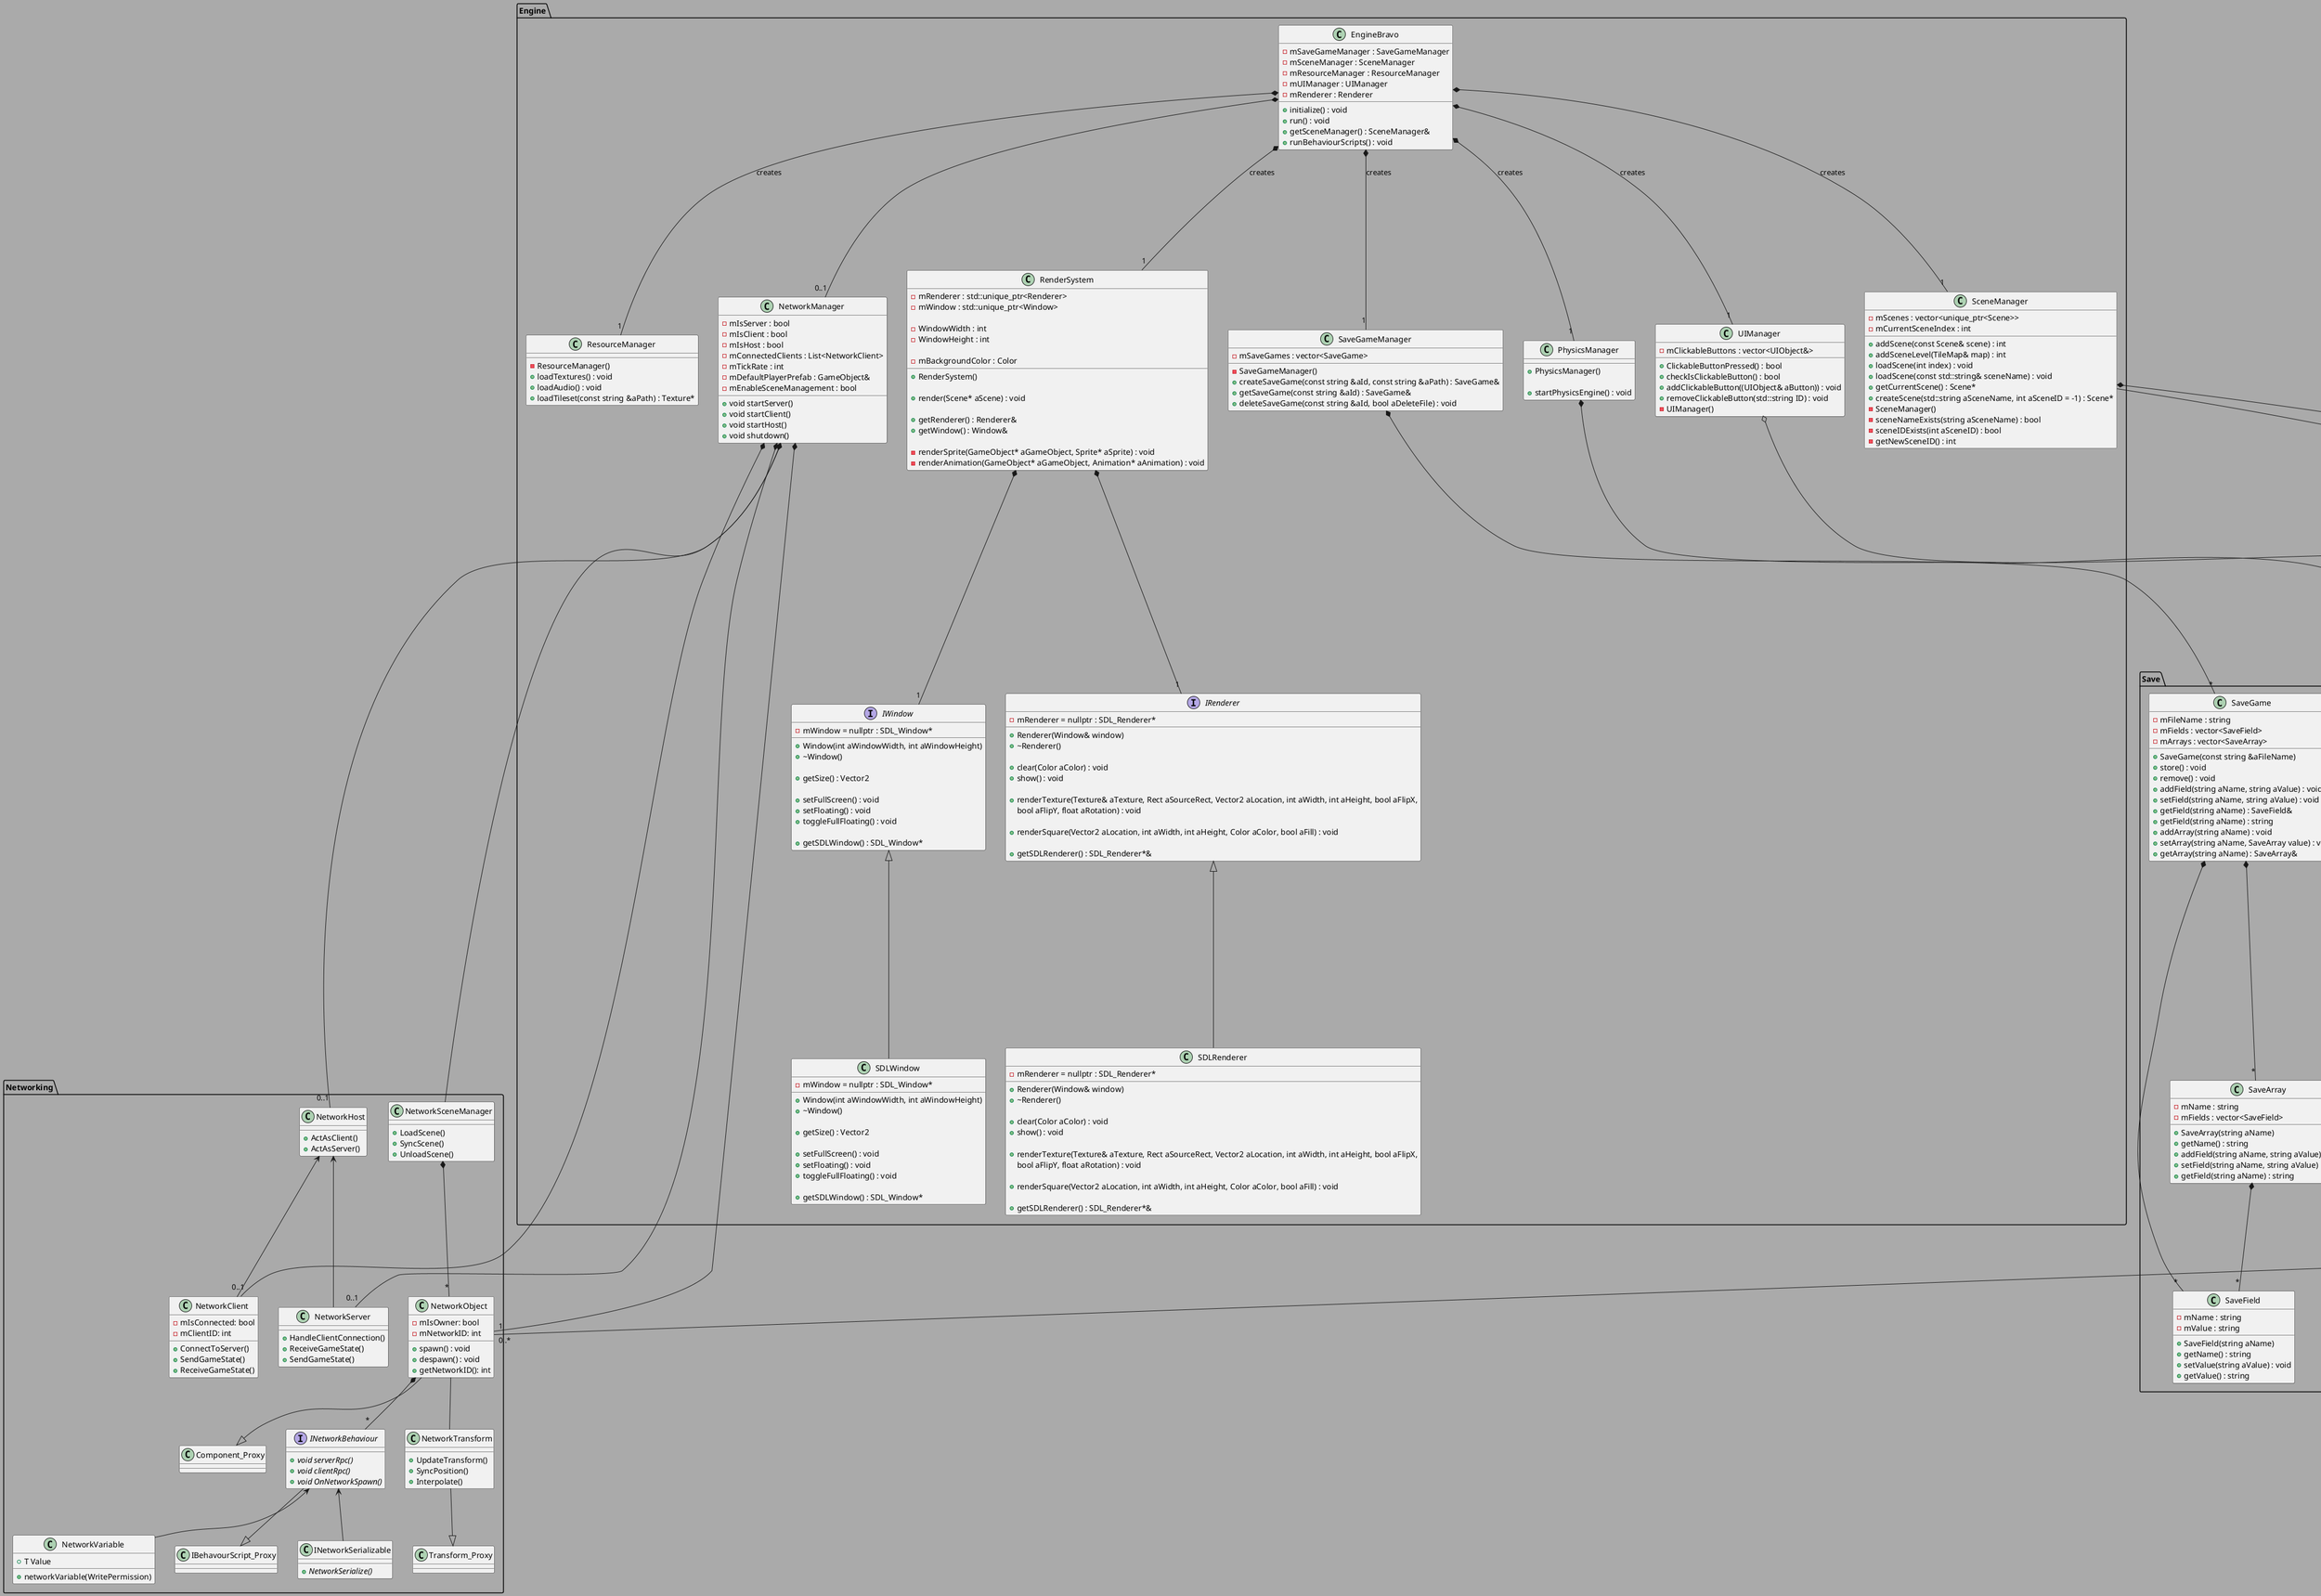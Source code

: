 @startuml

' skinparam linetype ortho
skinparam groupInheritance 2
skinparam backgroundColor #AAAAAA

package Components{

class Component{
    - mActive : bool

}

class Sprite{
    + Sprite(Texture* aTexture, int aWidth, int aHeight, Rect aSourceRect = Rect())
    + ~Sprite()

    + Texture* getTexture()

    + getRelativePosition() : Transform 
    + setRelativePosition(Transform aNewTransform) : void 

    + getSource() : Rect 
    + setSource(Rect aSourceRect) : void

    +  setFlipX(bool state) { mFlipX = state; } : void
    +  getFlipX() { return mFlipX; } : bool

    +  setFlipY(bool state) { mFlipY = state; } : void
    +  getFlipY() { return mFlipY; } : bool

    +  setWidth(int aWidth) { mWidth = aWidth; } : void
    +  getWidth() { return mWidth; } : int

    +  setHeight(int aHeight) { mHeight = aHeight; } : void
    +  getHeight() { return mHeight; } : int

    - Texture* mTexture = nullptr;
    - Transform mTransform;

    - Rect mSourceRect;

    - std::string mSprite;
    - int mWidth = 0;
    - int mHeight = 0;
    - bool mFlipX;
    - bool mFlipY;

    - int mLayer;
}

class Animation{
    + Animation(std::vector<Sprite*> aAnimationFrames, int aTimeBetweenFrames, bool aIsLooping = false)
    + ~Animation()

    + getTransform() : Transform 
    + setTransform(Transform aNewTransform) : void 

    + getFrame(int aFrameIndex) : Sprite* 
    + getFrameAtTime(long aTime) : Sprite* 

    + getTimeBetweenFrames() : int 
    + setTimeBetweenFrames(int aTimeBetweenFrames) : void 

    + setFlipX(bool state) : void 
    + getFlipX() : bool 

    + setFlipY(bool state) : void 
    + getFlipY() : bool 

    + isLooping() : bool 
    + setIsLooping(bool aIsLooping) : void 

    + getFrameCount() : int 

    - mTransform : Transform 

    - mFlipX : bool 
    - mFlipY : bool 

    - mAnimationFrames : std::vector<Sprite*> 
    - mTimeBetweenFrames : int 
    - mIsLooping : bool 
}

class AudioSource{
    + void play(??? aLooping)
    + void stop()

    - mAudioClip : string
    - mPlayOnAwake : bool
    - mLoop : bool
    - mVolume : ???
}

class Collider{
    + Collider(point pos, point size)
    + setBodyId() : b2BodyId
    + getBodyId() : b2BodyId
    + getPosition() : point

    ' Relative to position of GameObject
    - mPosition : Point 
    - mBodyId : b2Body

    
}

class CircleColider{
    + CircleCollider(point pos, point size)
    + setBodyId() : b2BodyId
    + getBodyId() : b2BodyId

    ' Position is middle of circle
    - mRadius : float 
}

class BoxCollider{
    + BoxCollider(point pos, point size)
    + setBodyId() : b2BodyId
    + getBodyId() : b2BodyId

    ' Position is middle of box
    - mSize : point
    - mRotation : float
}

enum BodyType{
    STATIC
    DYNAMIC
}

class RigidBody{
    + RigidBody(flag, properties)
    + setMass(float aMass) : void
    + getMass() : float
    + setBodyType(BodyType aBodyType) : void
    + getBodyType() : BodyType
    + setGravityScale(float aGravityScale) : void
    + getGravity() : float
    + getBodyId() : int

    + applyForce(point) : void

    ' SETTERS AND GETTERS FOR MEMBERS
    - mIsUpdated : bool
    - mHasGravity : bool
    - mIsMoveableByForce : bool
    - mCanRotate : bool

    - mBodyType : Enum 

    - mDensity : float
    - mFriction : float
    - mRestitution : float

    - mMass : float
    - mGravityScale : float

    - mBodyId : int

    - mForcesBuffer : vector<point>
}

interface IBehavourScript{
    + {abstract} void onStart()
    + {abstract} void onUpdate()
}

}

class GameObject{
    + addComponent(Component* aComponent) : void
    + isActiveInWorld() : bool
    + isActiveSelf() : bool
    + setID(int aId) : void
    + getID() : int
    + setName(string aName) : void
    + getName() : string
    + setTag(string aTag) : void
    + getTag() : string
    + setIsActive(bool aIsActive) : void
    + getIsActive() : bool
    + hasComponenent() const : template<typename T> bool
    + getComponent() const : template<typename T> T*
    + addComponent(Args&&... args) : template<typename T, typename... Args> T*

    - mComponents : vector<Component*>
    - mName : string
    - mTag : string
    - mIsActive : bool
    - mLayer : ???
    - mID : int
}

struct Transform{
    - mPosition : Point
    - mRotation : float
    - mScale : Point
 }

package Physics{
class PhysicsEngine {

    + updateReferences(vector<GameObject*>&) : void
    + update() : void
    + setSubStep() : void
    + getSubStep() : int
    + executeCollisionScripts(vector<int>) : void
    + getBody(int bodyID) : GameObject

    - GameObjects : vector<GameObject*>
    - step : float
    - subStep : int

}

class BodyProxy {
    + BodyProxy(GameObject&)
    + defineBodyType() : void
    + getBodyFlags() : struct
    + getBodyProperties() : struct
    + getBodyType() : enum
    + getPosition() : point
    + getSize() : point


    - mPosition : point
    - mSize : point

    - mHasGravity : bool
    - mIsMoveableByForce : bool
    - mCanRotate : bool

    - mBodyType : Enum 

    - mDensity : float
    - mFriction : float
    - mRestitution : float

    - mMass : float
    - mGravityScale : float

}

class World {

    + World(b2Vec2 Gravity)

    + executeWorldStep(float step, int subStep) : void
    + reset() : void

    + createBody(BodyProxy& bodyProxy) : b2BoxId
    + updateBody(b2BodyId bodyID, BodyProxy&) : void
    + applyForce(b2BodyId bodyID, point force): void

    + setPosition(b2BodyId bodyID, point pos) : void
    + setGravity(point gravity) : void

    + getPosition(b2BodyId bodyID) : point
    + getGravity() : point

    + checkContactEvent() : vector<int>

    - mWorldID : b2worldId
}

}

package Save{
class SaveGame {
    - mFileName : string
    - mFields : vector<SaveField>
    - mArrays : vector<SaveArray>
    + SaveGame(const string &aFileName)
    + store() : void
    + remove() : void
    + addField(string aName, string aValue) : void
    + setField(string aName, string aValue) : void
    + getField(string aName) : SaveField&
    + getField(string aName) : string
    + addArray(string aName) : void
    + setArray(string aName, SaveArray value) : void
    + getArray(string aName) : SaveArray&
}

class SaveField {
    - mName : string
    - mValue : string
    + SaveField(string aName)
    + getName() : string
    + setValue(string aValue) : void
    + getValue() : string
}

class SaveArray {
    - mName : string
    - mFields : vector<SaveField>
    + SaveArray(string aName)
    + getName() : string
    + addField(string aName, string aValue) : void
    + setField(string aName, string aValue) : void
    + getField(string aName) : string
}
}

class Scene {
    + addGameObject(GameObject* aObject) : void
    + removeGameObject(int aId) : void
    + getGameObject(int aId) : GameObject&
    + addCamera() : int
    + removeCamera(int id) : void
    + getCamera(int id) : Camera&
    + setActiveCamera(int id) : void
    + getID() : int
    + getName() : string
    + getGameObjects() : vector<GameObject*>& 

    - Scene(string aSceneName, int aSceneID)
    - mSceneName : string
    - mGameObjects : vector<GameObject*>
    - mSceneID = -1 : int
    - activeCameraIndex : int
    - cameras : vector<Camera>(1)
}

package Engine{

class EngineBravo {
    + initialize() : void
    + run() : void
    + getSceneManager() : SceneManager&
    + runBehaviourScripts() : void

    - mSaveGameManager : SaveGameManager 
    - mSceneManager : SceneManager
    - mResourceManager : ResourceManager
    - mUIManager : UIManager
    - mRenderer : Renderer
}

class ResourceManager {
    - ResourceManager()
    + loadTextures() : void
    + loadAudio() : void
    + loadTileset(const string &aPath) : Texture*
}

class SceneManager {
    + addScene(const Scene& scene) : int
    + addSceneLevel(TileMap& map) : int
    + loadScene(int index) : void
    + loadScene(const std::string& sceneName) : void
    + getCurrentScene() : Scene*
    + createScene(std::string aSceneName, int aSceneID = -1) : Scene*
    - SceneManager()
    - sceneNameExists(string aSceneName) : bool
    - sceneIDExists(int aSceneID) : bool
    - getNewSceneID() : int
    - mScenes : vector<unique_ptr<Scene>>
    - mCurrentSceneIndex : int
}

class SaveGameManager {
    - SaveGameManager()
    + createSaveGame(const string &aId, const string &aPath) : SaveGame&
    + getSaveGame(const string &aId) : SaveGame&
    + deleteSaveGame(const string &aId, bool aDeleteFile) : void
    - mSaveGames : vector<SaveGame> 
}


class UIManager {
    - mClickableButtons : vector<UIObject&>
    + ClickableButtonPressed() : bool
    + checkIsClickableButton() : bool
    + addClickableButton((UIObject& aButton)) : void
    + removeClickableButton(std::string ID) : void
    - UIManager()
}

class NetworkManager {
    
    
    + void startServer()
    + void startClient()
    + void startHost()
    + void shutdown()


    - mIsServer : bool
    - mIsClient : bool
    - mIsHost : bool
    - mConnectedClients : List<NetworkClient>
    - mTickRate : int
    - mDefaultPlayerPrefab : GameObject&
    - mEnableSceneManagement : bool
}

class PhysicsManager {
    + PhysicsManager()

    + startPhysicsEngine() : void
}

class RenderSystem{
    + RenderSystem()

    + render(Scene* aScene) : void 

    + getRenderer() : Renderer& 
    + getWindow() : Window& 

    - renderSprite(GameObject* aGameObject, Sprite* aSprite) : void 
    - renderAnimation(GameObject* aGameObject, Animation* aAnimation) : void 

    - mRenderer : std::unique_ptr<Renderer> 
    - mWindow : std::unique_ptr<Window> 

    - WindowWidth : int 
    - WindowHeight : int 

    - mBackgroundColor : Color 
}

interface IWindow{
    + Window(int aWindowWidth, int aWindowHeight)
    + ~Window()

    + getSize() : Vector2 

    + setFullScreen() : void 
    + setFloating() : void 
    + toggleFullFloating() : void 

    + getSDLWindow() : SDL_Window* 

    - mWindow = nullptr : SDL_Window* 
}

class SDLWindow {
    + Window(int aWindowWidth, int aWindowHeight)
    + ~Window()

    + getSize() : Vector2 

    + setFullScreen() : void 
    + setFloating() : void 
    + toggleFullFloating() : void 

    + getSDLWindow() : SDL_Window* 

    - mWindow = nullptr : SDL_Window* 
}

interface IRenderer {
    + Renderer(Window& window)
    + ~Renderer() 

    + clear(Color aColor) : void 
    + show() : void 

    + renderTexture(Texture& aTexture, Rect aSourceRect, Vector2 aLocation, int aWidth, int aHeight, bool aFlipX,
                       bool aFlipY, float aRotation) : void

    + renderSquare(Vector2 aLocation, int aWidth, int aHeight, Color aColor, bool aFill) : void 

    + getSDLRenderer() : SDL_Renderer*& 

    - mRenderer = nullptr : SDL_Renderer* 

}

class SDLRenderer {
    + Renderer(Window& window)
    + ~Renderer() 

    + clear(Color aColor) : void 
    + show() : void 

    + renderTexture(Texture& aTexture, Rect aSourceRect, Vector2 aLocation, int aWidth, int aHeight, bool aFlipX,
                       bool aFlipY, float aRotation) : void

    + renderSquare(Vector2 aLocation, int aWidth, int aHeight, Color aColor, bool aFill) : void 

    + getSDLRenderer() : SDL_Renderer*& 

    - mRenderer = nullptr : SDL_Renderer* 

}
}


class Camera{
    - mBackgroundColor : Color
    ' Width and Height are rendered area in Game Units
    - mWidth : int
    - mHeight : int

}

class Texture {
    + Texture(SDL_Texture* aTexture)
    + ~Texture()

    + SDL_Texture* getSDLTexture();

    - SDL_Texture* mTexture = nullptr;

    - bool mTextureLoaded = false;
}


class TileMap {
    + loadMap(const string& aPath): bool
    + getWidth(): int
    + getHeight(): int
    + getTileWidth(): int
    + getTileHeight(): int
    + getTileLayers(): std::vector<tmx::TileLayer>
    + getObjects(): std::vector<tmx::Object>
    + getTilesets(): std::vector<tmx::Tileset>

    - mMap : tmx::Map
    - mTilesets : std::vector<tmx::Tileset>
    - mTileLayers : std::vector<tmx::TileLayer>
    - mObjects : std::vector<tmx::Object>
}

package UI{
class UIObject{
    - mWidth : int
    - mHeight : int
}

class Button{
    - mInteractable : bool
    - mOnClick : ???
}

class Text{
    - mText : string
    - mFont : ???
    - mSize : ???
    - mAllignment : ???
    - mColor : ???
}
}

package Input{
class iMouseListener{
    + ??? onMouseMoved()
    + ??? onMouseClicked()
    + ??? onMousePressed()
    + ??? onMouseReleased()
}

class iKeyListener{
    + ??? onKeyPressed()
    + ??? onKeyReleased()
}
}

package global{
class Input{}

class Time{}

class Debug{}

' struct Point{
'     - x : float
'     - y : float
' }

class Color{
    - r : int
    - g : int
    - b : int
    - a : int
}

class FSConverter {
    + FSConverter(string) : FSConverter
    + getResourcePath(const std::string& resourceName) : string
    - findResourcesFolder() : string
    - executablePath() : string
    - resourceDir : string
}
}

package Networking{
class NetworkObject {
    + spawn() : void
    + despawn() : void
    + getNetworkID(): int

    - mIsOwner: bool
    - mNetworkID: int
}

interface INetworkBehaviour {
    + {abstract} void serverRpc()
    + {abstract} void clientRpc()
    + {abstract} void OnNetworkSpawn()
    
}

' Template class for network variables
class NetworkVariable{
    + networkVariable(WritePermission)
    + T Value
    
}

class IBehavourScript_Proxy{}

' Maybe not needed
class NetworkTransform {
    + UpdateTransform()
    + SyncPosition()
    + Interpolate()
}

class Transform_Proxy{}

class NetworkClient {
    + ConnectToServer()
    + SendGameState()
    + ReceiveGameState()

    - mIsConnected: bool
    - mClientID: int
}

class NetworkServer {
    + HandleClientConnection()
    + ReceiveGameState()
    + SendGameState()
}

class NetworkHost {
    + ActAsClient()
    + ActAsServer()
}

' class NetworkMessage {
'     + Serialize()
'     + Deserialize()
'     + SendMessage()
'     - mMessageType: string
' }

class NetworkSceneManager {
    + LoadScene()
    + SyncScene()
    + UnloadScene()
}

' class NetworkInputManager {
'     + CaptureInput()
'     + SendInput()
'     + ApplyInputPrediction()
' }

' class NetworkReplicationManager {
'     + ReplicateObjectState()
'     + SyncWithClients()
'     + ApplyInterpolation()
' }

' class AuthorityManager {
'     + AssignAuthority()
'     + RequestControl()
'     - mObjectAuthority: string
' }

class INetworkSerializable {
    + {abstract} NetworkSerialize()
    ' + Deserialize()
}

class Component_Proxy{
}

' NetworkManager <-- AuthorityManager

NetworkObject *-- "*" INetworkBehaviour
NetworkObject -- NetworkTransform
NetworkObject --|> Component_Proxy

INetworkBehaviour --|> IBehavourScript_Proxy
INetworkBehaviour <-- NetworkVariable
INetworkBehaviour <-- INetworkSerializable

NetworkTransform --|> Transform_Proxy

' NetworkClient --> NetworkInputManager
' NetworkClient --> NetworkMessage
' NetworkClient --> NetworkReplicationManager

' NetworkServer --> NetworkMessage
' NetworkServer --> NetworkReplicationManager


NetworkHost <-- NetworkServer
NetworkHost <-- NetworkClient

' AuthorityManager <-- NetworkObject
NetworkSceneManager *-- "*" NetworkObject
}

Component <|-down- AudioSource
Component <|-down- Collider
Component <|-down- RigidBody
Component <|-down- IBehavourScript
Component <|-down- Sprite
Component <|-down- Animation

Collider <|-- CircleColider
Collider <|-- BoxCollider

GameObject *-up- "0..*" AudioSource
GameObject *-up- "0..*" CircleColider
GameObject *-up- "0..*" BoxCollider
GameObject *-up- "0..*" RigidBody
GameObject *-up- "0..*" IBehavourScript
GameObject *-up- "0..*" Sprite
GameObject *-up- "1" Transform
GameObject "0..1"<-- "0..*" GameObject : +parent >

GameObject <|-- UIObject
UIObject <|-- Button
UIObject <|-- Text

Scene *-- "0..*" GameObject
Camera --|> GameObject
Camera "1..*" --*  Scene



SaveGameManager *-- "*" SaveGame
SaveGame *-- "*" SaveField
SaveGame *-- "*" SaveArray
SaveArray *-- "*" SaveField
SceneManager *-- "*" Scene
UIManager o-- "*" UIObject

NetworkManager *-- "0..1"NetworkClient
NetworkManager *-- "0..1"NetworkServer
NetworkManager *-- "0..1"NetworkHost
NetworkManager *-- NetworkSceneManager
NetworkManager *-- "1" NetworkObject
GameObject *-- "0..*" NetworkObject

SceneManager --> TileMap

EngineBravo *-- "1" SceneManager : creates
EngineBravo *-- "1" SaveGameManager : creates
EngineBravo *-- "1" UIManager : creates
EngineBravo *-- "1" ResourceManager : creates
EngineBravo *-- "0..1" NetworkManager 
EngineBravo *-- "1" PhysicsManager : creates
EngineBravo *-- "1" RenderSystem : creates

PhysicsManager *-- "1" PhysicsEngine

PhysicsEngine *-- "1" World
BodyProxy -left-> PhysicsEngine

RenderSystem *-- "1" IRenderer
RenderSystem *-- "1" IWindow

IRenderer <|-- SDLRenderer
IWindow <|-- SDLWindow


Animation  *-- "2..*" Sprite
Sprite *-- "1" Texture


@enduml
